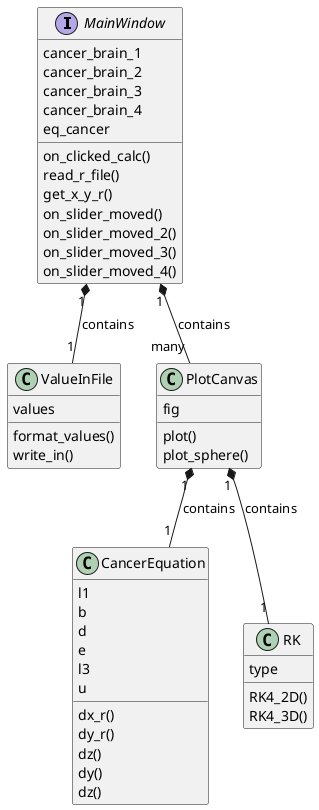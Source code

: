 @startuml
'https://plantuml.com/class-diagram

interface MainWindow {
cancer_brain_1
cancer_brain_2
cancer_brain_3
cancer_brain_4
eq_cancer
on_clicked_calc()
read_r_file()
get_x_y_r()
on_slider_moved()
on_slider_moved_2()
on_slider_moved_3()
on_slider_moved_4()
}

class ValueInFile {
values
format_values()
write_in()
}

class CancerEquation {
l1
b
d
e
l3
u
dx_r()
dy_r()
dz()
dy()
dz()
}

class PlotCanvas{
fig
plot()
plot_sphere()
}

class RK {
type
RK4_2D()
RK4_3D()
}
MainWindow "1" *-- "1" ValueInFile : contains
MainWindow "1" *-- "many" PlotCanvas : contains
PlotCanvas "1" *-- "1" CancerEquation : contains
PlotCanvas "1" *-- "1" RK : contains

@enduml